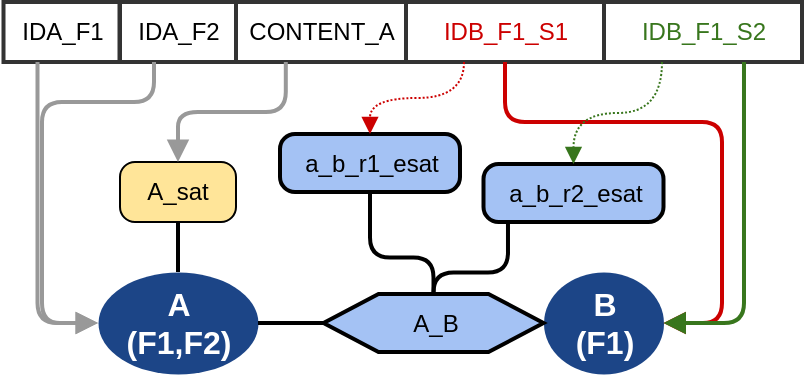 <mxGraphModel background="#FFFFFF" grid="1" guides="1" style="default-style2"><root><mxCell id="0"/><mxCell id="2" parent="0" value="Layer 0"/><mxCell id="3" parent="2" style="shape=ellipse;perimeter=ellipsePerimeter;shadow=0;strokeWidth=0;strokeColor=none;fillColor=#1c4587;opacity=100.0;html=1;nl2Br=0;verticalAlign=middle;align=center;spacingLeft=7.6;spacingRight=6;whiteSpace=wrap;gliffyId=792;" value="&lt;div style='width: 73.8px;height:auto;word-break: break-word;'&gt;&lt;div align=&quot;center&quot;&gt;&lt;/div&gt;&lt;div align=&quot;center&quot;&gt;&lt;span style=&quot;font-weight: bold; font-size: 16px; color: #ffffff; line-height: 18.5px;&quot;&gt;A&lt;/span&gt;&lt;/div&gt;&lt;div align=&quot;center&quot;&gt;&lt;span style=&quot;font-weight: bold; font-size: 16px; color: #ffffff; line-height: 18.5px;&quot;&gt;(F1,F2)&lt;/span&gt;&lt;/div&gt;&lt;/div&gt;" vertex="1"><mxGeometry as="geometry" height="51.0" width="80.0" x="58.0" y="145.0"/></mxCell><mxCell id="4" parent="2" style="shape=ellipse;perimeter=ellipsePerimeter;shadow=0;strokeWidth=0;strokeColor=none;fillColor=#1c4587;opacity=100.0;html=1;nl2Br=0;verticalAlign=middle;align=center;spacingLeft=7.2;spacingRight=6;whiteSpace=wrap;gliffyId=1443;" value="&lt;div style='width: 54.6px;height:auto;word-break: break-word;'&gt;&lt;div align=&quot;center&quot;&gt;&lt;/div&gt;&lt;div align=&quot;center&quot;&gt;&lt;span style=&quot;font-weight: bold; font-size: 16px; color: #ffffff; line-height: 18.5px;&quot;&gt;B&lt;/span&gt;&lt;/div&gt;&lt;div align=&quot;center&quot;&gt;&lt;span style=&quot;font-weight: bold; font-size: 16px; color: #ffffff; line-height: 18.5px;&quot;&gt;(F1)&lt;/span&gt;&lt;/div&gt;&lt;/div&gt;" vertex="1"><mxGeometry as="geometry" height="51.0" width="60.0" x="280.75" y="145.0"/></mxCell><mxCell edge="1" id="5" parent="2" source="3" style="shape=filledEdge;strokeWidth=2;strokeColor=#000000;fillColor=none;startArrow=none;startFill=0;startSize=6;endArrow=none;endFill=0;endSize=6;rounded=1;gliffyId=907;edgeStyle=orthogonalEdgeStyle;" target="11"><mxGeometry as="geometry" height="100.0" relative="1" width="100.0"><Array as="points"><mxPoint x="138.0" y="170.5"/><mxPoint x="148.917" y="170.5"/><mxPoint x="159.833" y="170.5"/><mxPoint x="170.75" y="170.5"/></Array></mxGeometry></mxCell><mxCell edge="1" id="6" parent="2" source="11" style="shape=filledEdge;strokeWidth=2;strokeColor=#000000;fillColor=none;startArrow=none;startFill=0;startSize=6;endArrow=none;endFill=0;endSize=6;rounded=1;gliffyId=1445;edgeStyle=orthogonalEdgeStyle;" target="4"><mxGeometry as="geometry" height="100.0" relative="1" width="100.0"><Array as="points"><mxPoint x="280.75" y="170.5"/></Array></mxGeometry></mxCell><mxCell id="7" parent="2" style="shape=rect;rounded=1;arcSize=15;absoluteArcSize=1;shadow=0;strokeWidth=1;fillColor=#ffe599;strokeColor=#000000;opacity=100.0;html=1;nl2Br=0;verticalAlign=middle;align=center;spacingLeft=6.967;spacingRight=6;whiteSpace=wrap;gliffyId=1204;" value="&lt;div style='width: 53.067px;height:auto;word-break: break-word;'&gt;&lt;div align=&quot;center&quot;&gt;&lt;span style=&quot;font-size: 12px; font-family: Arial; line-height: 14px;&quot;&gt; A_sat&lt;/span&gt;&lt;/div&gt;&lt;/div&gt;" vertex="1"><mxGeometry as="geometry" height="30.0" width="58.0" x="69.0" y="90.0"/></mxCell><mxCell edge="1" id="8" parent="2" source="3" style="shape=filledEdge;strokeWidth=2;strokeColor=#000000;fillColor=none;startArrow=none;startFill=0;startSize=6;endArrow=none;endFill=0;endSize=6;rounded=1;gliffyId=1258;exitX=0.5;exitY=0.0;exitPerimeter=0;entryX=0.5;entryY=1.0;entryPerimeter=0;edgeStyle=orthogonalEdgeStyle;" target="7"><mxGeometry as="geometry" height="100.0" relative="1" width="100.0"><Array as="points"><mxPoint x="98.0" y="145.0"/><mxPoint x="98.0" y="136.667"/><mxPoint x="98.0" y="128.333"/><mxPoint x="98.0" y="120.0"/></Array></mxGeometry></mxCell><mxCell edge="1" id="9" parent="2" source="11" style="shape=filledEdge;strokeWidth=2;strokeColor=#000000;fillColor=none;startArrow=none;startFill=0;startSize=6;endArrow=none;endFill=0;endSize=6;rounded=1;gliffyId=1455;exitX=0.5;exitY=0.5;exitPerimeter=0;entryX=0.5;entryY=1.0;entryPerimeter=0;edgeStyle=orthogonalEdgeStyle;" target="12"><mxGeometry as="geometry" height="100.0" relative="1" width="100.0"><Array as="points"><mxPoint x="225.75" y="170.5"/><mxPoint x="225.75" y="137.75"/><mxPoint x="194.0" y="137.75"/><mxPoint x="194.0" y="105.0"/></Array></mxGeometry></mxCell><mxCell edge="1" id="10" parent="2" source="11" style="shape=filledEdge;strokeWidth=2;strokeColor=#000000;fillColor=none;startArrow=none;startFill=0;startSize=6;endArrow=none;endFill=0;endSize=6;rounded=1;gliffyId=1491;exitX=0.5;exitY=0.5;exitPerimeter=0;entryX=0.136;entryY=1.0;entryPerimeter=0;edgeStyle=orthogonalEdgeStyle;" target="13"><mxGeometry as="geometry" height="100.0" relative="1" width="100.0"><Array as="points"><mxPoint x="225.75" y="170.5"/><mxPoint x="225.75" y="145.25"/><mxPoint x="263.0" y="145.25"/><mxPoint x="263.0" y="120.0"/></Array></mxGeometry></mxCell><mxCell id="11" parent="2" style="shape=hexagon;perimeter=hexagonPerimeter2;shadow=0;strokeWidth=2;fillColor=#a4c2f4;strokeColor=#000000;opacity=100.0;html=1;nl2Br=0;verticalAlign=middle;align=center;spacingLeft=8.2;spacingRight=6;whiteSpace=wrap;gliffyId=901;" value="&lt;div style='width: 102.6px;height:auto;word-break: break-word;'&gt;&lt;div align=&quot;center&quot;&gt;&lt;span style=&quot;font-family: Arial; font-size: 12px; line-height: 14px;&quot;&gt;A_B&lt;span style=&quot;text-decoration: none; line-height: normal;&quot;&gt;&lt;br&gt;&lt;/span&gt;&lt;/span&gt;&lt;/div&gt;&lt;/div&gt;" vertex="1"><mxGeometry as="geometry" height="29.0" width="110.0" x="170.75" y="156.0"/></mxCell><mxCell id="12" parent="2" style="shape=rect;rounded=1;arcSize=15;absoluteArcSize=1;shadow=0;strokeWidth=2;fillColor=#a4c2f4;strokeColor=#000000;opacity=100.0;html=1;nl2Br=0;verticalAlign=middle;align=center;spacingLeft=8.0;spacingRight=6;whiteSpace=wrap;gliffyId=1450;" value="&lt;div style='width: 83.0px;height:auto;word-break: break-word;'&gt;&lt;div align=&quot;center&quot;&gt;&lt;span style=&quot;font-family: Arial; font-size: 12px; line-height: 14px;&quot;&gt;  a_b_r1_esat&lt;/span&gt;&lt;/div&gt;&lt;/div&gt;" vertex="1"><mxGeometry as="geometry" height="29.0" width="90.0" x="149.0" y="76.0"/></mxCell><mxCell id="13" parent="2" style="shape=rect;rounded=1;arcSize=15;absoluteArcSize=1;shadow=0;strokeWidth=2;fillColor=#a4c2f4;strokeColor=#000000;opacity=100.0;html=1;nl2Br=0;verticalAlign=middle;align=center;spacingLeft=8.0;spacingRight=6;whiteSpace=wrap;gliffyId=1488;" value="&lt;div style='width: 83.0px;height:auto;word-break: break-word;'&gt;&lt;div align=&quot;center&quot;&gt;&lt;span style=&quot;font-family: Arial; font-size: 12px; line-height: 14px;&quot;&gt; a_b_r2_esat&lt;/span&gt;&lt;/div&gt;&lt;/div&gt;" vertex="1"><mxGeometry as="geometry" height="29.0" width="90.0" x="250.75" y="91.0"/></mxCell><mxCell id="14" parent="2" style="shape=rect;shadow=0;strokeWidth=2;fillColor=#FFFFFF;strokeColor=#333333;opacity=100.0;html=1;nl2Br=0;verticalAlign=middle;align=center;spacingLeft=1.16;spacingRight=0;whiteSpace=wrap;gliffyId=1460;" value="&lt;div style='width: 52.68px;height:auto;word-break: break-word;'&gt;&lt;div align=&quot;center&quot;&gt;&lt;span style=&quot;font-family: Arial; font-size: 12px; text-decoration: none; line-height: 0;&quot;&gt;&lt;span style=&quot;text-decoration: none; line-height: 14px;&quot;&gt;IDA_F1&lt;/span&gt;&lt;/span&gt;&lt;/div&gt;&lt;/div&gt;" vertex="1"><mxGeometry as="geometry" height="30.0" width="58.0" x="10.75" y="10.0"/></mxCell><mxCell id="15" parent="2" style="shape=rect;shadow=0;strokeWidth=2;fillColor=#FFFFFF;strokeColor=#333333;opacity=100.0;html=1;nl2Br=0;verticalAlign=middle;align=center;spacingLeft=1.7;spacingRight=0;whiteSpace=wrap;gliffyId=1463;" value="&lt;div style='width: 78.6px;height:auto;word-break: break-word;'&gt;&lt;div align=&quot;center&quot;&gt;&lt;span style=&quot;font-family: Arial; font-size: 12px; text-decoration: none; line-height: 0;&quot;&gt;&lt;span style=&quot;text-decoration: none; line-height: 14px;&quot;&gt;CONTENT_A&lt;/span&gt;&lt;/span&gt;&lt;/div&gt;&lt;/div&gt;" vertex="1"><mxGeometry as="geometry" height="30.0" width="85.0" x="127.0" y="10.0"/></mxCell><mxCell id="16" parent="2" style="shape=rect;shadow=0;strokeWidth=2;fillColor=#FFFFFF;strokeColor=#333333;opacity=100.0;html=1;nl2Br=0;verticalAlign=middle;align=center;spacingLeft=1.16;spacingRight=0;whiteSpace=wrap;gliffyId=1467;" value="&lt;div style='width: 52.68px;height:auto;word-break: break-word;'&gt;&lt;div align=&quot;center&quot;&gt;&lt;span style=&quot;font-family: Arial; font-size: 12px; text-decoration: none; line-height: 0;&quot;&gt;&lt;span style=&quot;text-decoration: none; line-height: 14px;&quot;&gt;IDA_F2&lt;/span&gt;&lt;/span&gt;&lt;/div&gt;&lt;/div&gt;" vertex="1"><mxGeometry as="geometry" height="30.0" width="58.0" x="69.0" y="10.0"/></mxCell><mxCell id="17" parent="2" style="shape=rect;shadow=0;strokeWidth=2;fillColor=#FFFFFF;strokeColor=#333333;opacity=100.0;html=1;nl2Br=0;verticalAlign=middle;align=center;spacingLeft=1.98;spacingRight=0;whiteSpace=wrap;gliffyId=1469;" value="&lt;div style='width: 92.04px;height:auto;word-break: break-word;'&gt;&lt;div align=&quot;center&quot;&gt;&lt;span style=&quot;font-family: Arial; font-size: 12px; text-decoration: none; color: #cc0000; line-height: 0;&quot;&gt;&lt;span style=&quot;text-decoration: none; line-height: 14px;&quot;&gt;IDB_F1_S1&lt;/span&gt;&lt;/span&gt;&lt;/div&gt;&lt;/div&gt;" vertex="1"><mxGeometry as="geometry" height="30.0" width="99.0" x="212.0" y="10.0"/></mxCell><mxCell id="18" parent="2" style="shape=rect;shadow=0;strokeWidth=2;fillColor=#FFFFFF;strokeColor=#333333;opacity=100.0;html=1;nl2Br=0;verticalAlign=middle;align=center;spacingLeft=1.98;spacingRight=0;whiteSpace=wrap;gliffyId=1483;" value="&lt;div style='width: 92.04px;height:auto;word-break: break-word;'&gt;&lt;div align=&quot;center&quot;&gt;&lt;span style=&quot;font-family: Arial; font-size: 12px; text-decoration: none; color: #38761d; line-height: 0;&quot;&gt;&lt;span style=&quot;text-decoration: none; line-height: 14px;&quot;&gt;IDB_F1_S2&lt;/span&gt;&lt;/span&gt;&lt;/div&gt;&lt;/div&gt;" vertex="1"><mxGeometry as="geometry" height="30.0" width="99.0" x="311.0" y="10.0"/></mxCell><mxCell edge="1" id="19" parent="2" source="14" style="shape=filledEdge;strokeWidth=2;strokeColor=#999999;fillColor=none;startArrow=none;startFill=0;startSize=6;endArrow=block;endFill=1;endSize=6;rounded=1;gliffyId=1474;edgeStyle=orthogonalEdgeStyle;" target="3"><mxGeometry as="geometry" height="132.0" relative="1" width="17.0"><Array as="points"><mxPoint x="27.738" y="40.0"/><mxPoint x="27.738" y="170.5"/><mxPoint x="58.0" y="170.5"/></Array></mxGeometry></mxCell><mxCell edge="1" id="20" parent="2" source="16" style="shape=filledEdge;strokeWidth=2;strokeColor=#999999;fillColor=none;startArrow=none;startFill=0;startSize=6;endArrow=block;endFill=1;endSize=6;rounded=1;gliffyId=1476;edgeStyle=orthogonalEdgeStyle;" target="3"><mxGeometry as="geometry" height="39.0" relative="1" width="46.0"><Array as="points"><mxPoint x="85.988" y="40.0"/><mxPoint x="85.988" y="60.0"/><mxPoint x="30.0" y="60.0"/><mxPoint x="30.0" y="170.5"/><mxPoint x="58.0" y="170.5"/></Array></mxGeometry></mxCell><mxCell edge="1" id="21" parent="2" source="15" style="shape=filledEdge;strokeWidth=2;strokeColor=#999999;fillColor=none;startArrow=none;startFill=0;startSize=6;endArrow=block;endFill=1;endSize=6;rounded=1;gliffyId=1480;exitX=0.293;exitY=1.0;exitPerimeter=0;entryX=0.5;entryY=0.0;entryPerimeter=0;edgeStyle=orthogonalEdgeStyle;" target="7"><mxGeometry as="geometry" height="39.0" relative="1" width="46.0"><Array as="points"><mxPoint x="151.896" y="40.0"/><mxPoint x="151.896" y="65.0"/><mxPoint x="98.0" y="65.0"/><mxPoint x="98.0" y="90.0"/></Array></mxGeometry></mxCell><mxCell edge="1" id="22" parent="2" source="17" style="shape=filledEdge;strokeWidth=2;strokeColor=#cc0000;fillColor=none;startArrow=none;startFill=0;startSize=6;endArrow=block;endFill=1;endSize=6;rounded=1;gliffyId=1482;exitX=0.5;exitY=1.0;exitPerimeter=0;entryX=1.0;entryY=0.5;entryPerimeter=0;edgeStyle=orthogonalEdgeStyle;" target="4"><mxGeometry as="geometry" height="39.0" relative="1" width="46.0"><Array as="points"><mxPoint x="261.5" y="40.0"/><mxPoint x="261.5" y="70.0"/><mxPoint x="370.0" y="70.0"/><mxPoint x="370.0" y="170.5"/><mxPoint x="340.75" y="170.5"/></Array></mxGeometry></mxCell><mxCell edge="1" id="23" parent="2" source="18" style="shape=filledEdge;strokeWidth=2;strokeColor=#38761d;fillColor=none;startArrow=none;startFill=0;startSize=6;endArrow=block;endFill=1;endSize=6;rounded=1;gliffyId=1485;exitX=0.707;exitY=1.0;exitPerimeter=0;entryX=1.0;entryY=0.5;entryPerimeter=0;edgeStyle=orthogonalEdgeStyle;" target="4"><mxGeometry as="geometry" height="39.0" relative="1" width="46.0"><Array as="points"><mxPoint x="381.004" y="40.0"/><mxPoint x="381.004" y="170.5"/><mxPoint x="340.75" y="170.5"/></Array></mxGeometry></mxCell><mxCell edge="1" id="24" parent="2" source="17" style="shape=filledEdge;strokeWidth=1;strokeColor=#cc0000;fillColor=none;startArrow=none;startFill=0;startSize=6;endArrow=block;endFill=1;endSize=6;rounded=0;dashed=1;fixDash=1;dashPattern=1.0 1.0;curved=1;edgeStyle=orthogonalEdgeStyle;gliffyId=1486;edgeStyle=orthogonalEdgeStyle;" target="12"><mxGeometry as="geometry" height="45.0" relative="1" width="18.0"><Array as="points"><mxPoint x="240.996" y="40.0"/><mxPoint x="240.996" y="58.0"/><mxPoint x="194.0" y="58.0"/><mxPoint x="194.0" y="76.0"/></Array></mxGeometry></mxCell><mxCell edge="1" id="25" parent="2" source="18" style="shape=filledEdge;strokeWidth=1;strokeColor=#38761d;fillColor=none;startArrow=none;startFill=0;startSize=6;endArrow=block;endFill=1;endSize=6;rounded=0;dashed=1;fixDash=1;dashPattern=1.0 1.0;curved=1;edgeStyle=orthogonalEdgeStyle;gliffyId=1490;edgeStyle=orthogonalEdgeStyle;" target="13"><mxGeometry as="geometry" height="45.0" relative="1" width="18.0"><Array as="points"><mxPoint x="339.996" y="40.0"/><mxPoint x="339.996" y="65.5"/><mxPoint x="295.75" y="65.5"/><mxPoint x="295.75" y="91.0"/></Array></mxGeometry></mxCell></root></mxGraphModel>